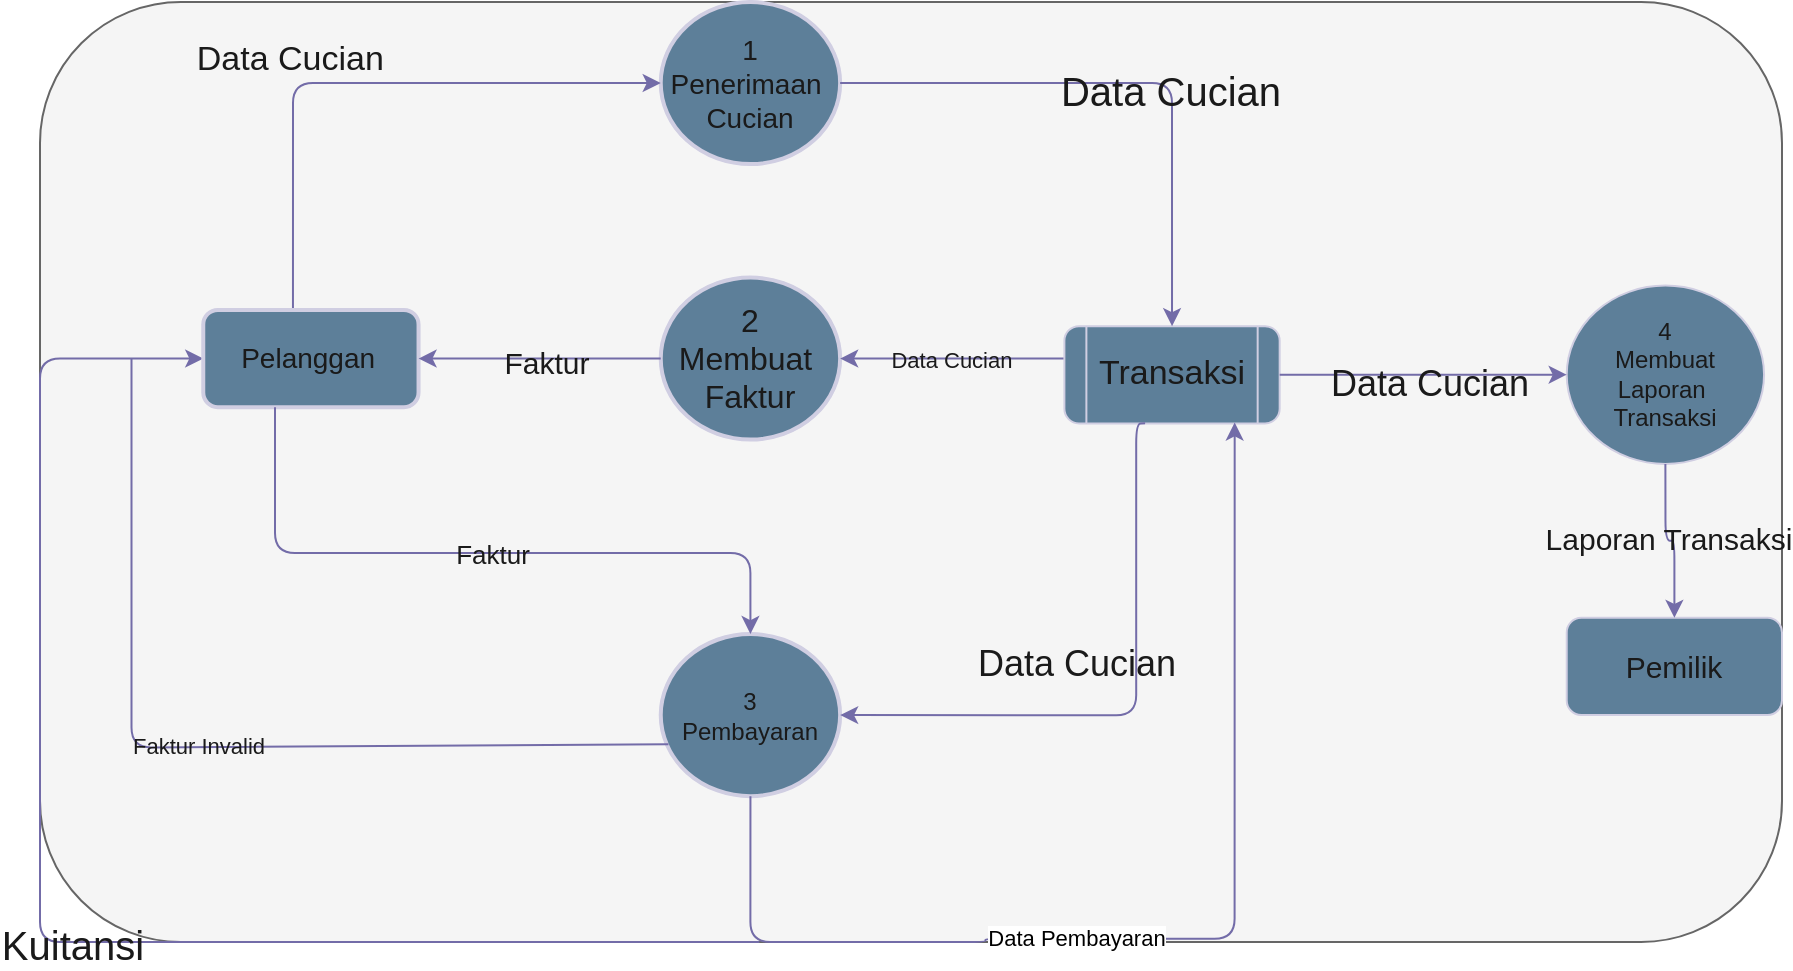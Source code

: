 <mxfile version="22.0.4" type="github" pages="4">
  <diagram name="Halaman-1" id="zievfR8BE4Mrv5VviONW">
    <mxGraphModel dx="1500" dy="796" grid="1" gridSize="10" guides="1" tooltips="1" connect="1" arrows="1" fold="1" page="1" pageScale="1" pageWidth="1169" pageHeight="827" math="0" shadow="0">
      <root>
        <mxCell id="0" />
        <mxCell id="1" parent="0" />
        <mxCell id="Emwu1l9O6YgNDilJzfDa-1" value="" style="group;labelBackgroundColor=none;rounded=1;fillColor=#f5f5f5;strokeColor=#666666;fontColor=#333333;" parent="1" vertex="1" connectable="0">
          <mxGeometry x="149" y="160" width="871" height="470" as="geometry" />
        </mxCell>
        <mxCell id="iRN2T850k9474Tx5F2lM-8" value="&lt;font style=&quot;font-size: 14px;&quot;&gt;1&lt;br&gt;Penerimaan&amp;nbsp;&lt;br&gt;Cucian&lt;/font&gt;" style="strokeWidth=2;html=1;shape=mxgraph.flowchart.start_2;whiteSpace=wrap;labelBackgroundColor=none;rounded=1;fillColor=#5D7F99;strokeColor=#D0CEE2;fontColor=#1A1A1A;" parent="Emwu1l9O6YgNDilJzfDa-1" vertex="1">
          <mxGeometry x="310.367" width="89.701" height="81.034" as="geometry" />
        </mxCell>
        <mxCell id="iRN2T850k9474Tx5F2lM-9" value="&lt;font style=&quot;font-size: 16px;&quot;&gt;2&lt;br&gt;Membuat&amp;nbsp;&lt;br&gt;Faktur&lt;/font&gt;" style="strokeWidth=2;html=1;shape=mxgraph.flowchart.start_2;whiteSpace=wrap;labelBackgroundColor=none;rounded=1;fillColor=#5D7F99;strokeColor=#D0CEE2;fontColor=#1A1A1A;" parent="Emwu1l9O6YgNDilJzfDa-1" vertex="1">
          <mxGeometry x="310.367" y="137.759" width="89.701" height="81.034" as="geometry" />
        </mxCell>
        <mxCell id="iRN2T850k9474Tx5F2lM-42" style="edgeStyle=orthogonalEdgeStyle;rounded=1;orthogonalLoop=1;jettySize=auto;html=1;entryX=0;entryY=0.5;entryDx=0;entryDy=0;labelBackgroundColor=none;fontColor=default;strokeColor=#736CA8;" parent="Emwu1l9O6YgNDilJzfDa-1" target="iRN2T850k9474Tx5F2lM-11" edge="1">
          <mxGeometry relative="1" as="geometry">
            <mxPoint x="54.718" y="178.276" as="targetPoint" />
            <mxPoint x="359.702" y="470" as="sourcePoint" />
            <Array as="points">
              <mxPoint y="470" />
              <mxPoint y="178.276" />
            </Array>
          </mxGeometry>
        </mxCell>
        <mxCell id="iRN2T850k9474Tx5F2lM-43" value="&lt;font style=&quot;font-size: 20px;&quot;&gt;Kuitansi&lt;/font&gt;" style="edgeLabel;html=1;align=center;verticalAlign=middle;resizable=0;points=[];labelBackgroundColor=none;rounded=1;fontColor=#1A1A1A;" parent="iRN2T850k9474Tx5F2lM-42" vertex="1" connectable="0">
          <mxGeometry x="-0.061" relative="1" as="geometry">
            <mxPoint y="1" as="offset" />
          </mxGeometry>
        </mxCell>
        <mxCell id="iRN2T850k9474Tx5F2lM-10" value="3&lt;br&gt;Pembayaran" style="strokeWidth=2;html=1;shape=mxgraph.flowchart.start_2;whiteSpace=wrap;labelBackgroundColor=none;rounded=1;fillColor=#5D7F99;strokeColor=#D0CEE2;fontColor=#1A1A1A;" parent="Emwu1l9O6YgNDilJzfDa-1" vertex="1">
          <mxGeometry x="310.367" y="316.034" width="89.701" height="81.034" as="geometry" />
        </mxCell>
        <mxCell id="iRN2T850k9474Tx5F2lM-13" style="edgeStyle=orthogonalEdgeStyle;rounded=1;orthogonalLoop=1;jettySize=auto;html=1;labelBackgroundColor=none;fontColor=default;strokeColor=#736CA8;" parent="Emwu1l9O6YgNDilJzfDa-1" target="iRN2T850k9474Tx5F2lM-8" edge="1">
          <mxGeometry relative="1" as="geometry">
            <mxPoint x="301.396" y="40.517" as="targetPoint" />
            <mxPoint x="126.479" y="153.966" as="sourcePoint" />
            <Array as="points">
              <mxPoint x="126.479" y="40.517" />
            </Array>
          </mxGeometry>
        </mxCell>
        <mxCell id="iRN2T850k9474Tx5F2lM-15" value="&lt;font style=&quot;font-size: 17px;&quot;&gt;Data Cucian&amp;nbsp;&lt;/font&gt;" style="edgeLabel;html=1;align=center;verticalAlign=middle;resizable=0;points=[];labelBackgroundColor=none;rounded=1;fontColor=#1A1A1A;" parent="iRN2T850k9474Tx5F2lM-13" vertex="1" connectable="0">
          <mxGeometry x="-0.397" relative="1" as="geometry">
            <mxPoint y="-36" as="offset" />
          </mxGeometry>
        </mxCell>
        <mxCell id="iRN2T850k9474Tx5F2lM-11" value="&lt;font style=&quot;font-size: 14px;&quot;&gt;Pelanggan&amp;nbsp;&lt;/font&gt;" style="whiteSpace=wrap;html=1;strokeWidth=2;labelBackgroundColor=none;rounded=1;fillColor=#5D7F99;strokeColor=#D0CEE2;fontColor=#1A1A1A;" parent="Emwu1l9O6YgNDilJzfDa-1" vertex="1">
          <mxGeometry x="81.628" y="153.966" width="107.642" height="48.621" as="geometry" />
        </mxCell>
        <mxCell id="iRN2T850k9474Tx5F2lM-12" value="" style="edgeStyle=orthogonalEdgeStyle;rounded=1;orthogonalLoop=1;jettySize=auto;html=1;labelBackgroundColor=none;fontColor=default;strokeColor=#736CA8;" parent="Emwu1l9O6YgNDilJzfDa-1" source="iRN2T850k9474Tx5F2lM-9" target="iRN2T850k9474Tx5F2lM-11" edge="1">
          <mxGeometry relative="1" as="geometry" />
        </mxCell>
        <mxCell id="iRN2T850k9474Tx5F2lM-18" value="&lt;font style=&quot;font-size: 15px;&quot;&gt;Faktur&lt;/font&gt;" style="edgeLabel;html=1;align=center;verticalAlign=middle;resizable=0;points=[];labelBackgroundColor=none;rounded=1;fontColor=#1A1A1A;" parent="iRN2T850k9474Tx5F2lM-12" vertex="1" connectable="0">
          <mxGeometry x="-0.048" y="1" relative="1" as="geometry">
            <mxPoint as="offset" />
          </mxGeometry>
        </mxCell>
        <mxCell id="iRN2T850k9474Tx5F2lM-14" style="edgeStyle=orthogonalEdgeStyle;rounded=1;orthogonalLoop=1;jettySize=auto;html=1;fontSize=13;labelBackgroundColor=none;fontColor=default;strokeColor=#736CA8;" parent="Emwu1l9O6YgNDilJzfDa-1" source="iRN2T850k9474Tx5F2lM-11" edge="1">
          <mxGeometry relative="1" as="geometry">
            <mxPoint x="117.509" y="210.69" as="sourcePoint" />
            <mxPoint x="355.217" y="316.034" as="targetPoint" />
            <Array as="points">
              <mxPoint x="117.509" y="275.517" />
              <mxPoint x="355.217" y="275.517" />
            </Array>
          </mxGeometry>
        </mxCell>
        <mxCell id="iRN2T850k9474Tx5F2lM-17" value="&lt;font style=&quot;font-size: 13px;&quot;&gt;Faktur&lt;/font&gt;" style="edgeLabel;html=1;align=center;verticalAlign=middle;resizable=0;points=[];labelBackgroundColor=none;rounded=1;fontColor=#1A1A1A;" parent="iRN2T850k9474Tx5F2lM-14" vertex="1" connectable="0">
          <mxGeometry x="0.03" relative="1" as="geometry">
            <mxPoint as="offset" />
          </mxGeometry>
        </mxCell>
        <mxCell id="iRN2T850k9474Tx5F2lM-29" style="edgeStyle=orthogonalEdgeStyle;rounded=1;orthogonalLoop=1;jettySize=auto;html=1;labelBackgroundColor=none;fontColor=default;strokeColor=#736CA8;" parent="Emwu1l9O6YgNDilJzfDa-1" source="iRN2T850k9474Tx5F2lM-28" target="iRN2T850k9474Tx5F2lM-9" edge="1">
          <mxGeometry relative="1" as="geometry">
            <Array as="points">
              <mxPoint x="476.314" y="178.276" />
              <mxPoint x="476.314" y="178.276" />
            </Array>
          </mxGeometry>
        </mxCell>
        <mxCell id="iRN2T850k9474Tx5F2lM-54" value="Data Cucian&amp;nbsp;" style="edgeLabel;html=1;align=center;verticalAlign=middle;resizable=0;points=[];labelBackgroundColor=none;rounded=1;fontColor=#1A1A1A;" parent="iRN2T850k9474Tx5F2lM-29" vertex="1" connectable="0">
          <mxGeometry x="-0.33" y="-1" relative="1" as="geometry">
            <mxPoint x="-18" y="1" as="offset" />
          </mxGeometry>
        </mxCell>
        <mxCell id="iRN2T850k9474Tx5F2lM-28" value="&lt;font style=&quot;font-size: 17px;&quot;&gt;Transaksi&lt;/font&gt;" style="shape=process;whiteSpace=wrap;html=1;backgroundOutline=1;labelBackgroundColor=none;rounded=1;fillColor=#5D7F99;strokeColor=#D0CEE2;fontColor=#1A1A1A;" parent="Emwu1l9O6YgNDilJzfDa-1" vertex="1">
          <mxGeometry x="512.195" y="162.069" width="107.642" height="48.621" as="geometry" />
        </mxCell>
        <mxCell id="iRN2T850k9474Tx5F2lM-20" value="" style="edgeStyle=orthogonalEdgeStyle;rounded=1;orthogonalLoop=1;jettySize=auto;html=1;entryX=0.5;entryY=0;entryDx=0;entryDy=0;labelBackgroundColor=none;fontColor=default;strokeColor=#736CA8;" parent="Emwu1l9O6YgNDilJzfDa-1" source="iRN2T850k9474Tx5F2lM-8" target="iRN2T850k9474Tx5F2lM-28" edge="1">
          <mxGeometry relative="1" as="geometry">
            <mxPoint x="592.926" y="170.172" as="targetPoint" />
          </mxGeometry>
        </mxCell>
        <mxCell id="iRN2T850k9474Tx5F2lM-31" value="&lt;font style=&quot;font-size: 20px;&quot;&gt;Data Cucian&lt;/font&gt;" style="edgeLabel;html=1;align=center;verticalAlign=middle;resizable=0;points=[];labelBackgroundColor=none;rounded=1;fontColor=#1A1A1A;" parent="iRN2T850k9474Tx5F2lM-20" vertex="1" connectable="0">
          <mxGeometry x="0.175" y="-1" relative="1" as="geometry">
            <mxPoint as="offset" />
          </mxGeometry>
        </mxCell>
        <mxCell id="iRN2T850k9474Tx5F2lM-41" style="edgeStyle=orthogonalEdgeStyle;rounded=1;orthogonalLoop=1;jettySize=auto;html=1;exitX=0.5;exitY=1;exitDx=0;exitDy=0;exitPerimeter=0;entryX=0.791;entryY=0.99;entryDx=0;entryDy=0;entryPerimeter=0;labelBackgroundColor=none;fontColor=default;strokeColor=#736CA8;" parent="Emwu1l9O6YgNDilJzfDa-1" source="iRN2T850k9474Tx5F2lM-10" target="iRN2T850k9474Tx5F2lM-28" edge="1">
          <mxGeometry relative="1" as="geometry">
            <mxPoint x="597.411" y="226.897" as="targetPoint" />
            <mxPoint x="355.217" y="467.569" as="sourcePoint" />
            <Array as="points">
              <mxPoint x="355.217" y="470" />
              <mxPoint x="472.726" y="470" />
              <mxPoint x="472.726" y="468.379" />
              <mxPoint x="597.411" y="468.379" />
            </Array>
          </mxGeometry>
        </mxCell>
        <mxCell id="zTFDfOnopoVMLyUfLYdB-1" value="Data Pembayaran" style="edgeLabel;html=1;align=center;verticalAlign=middle;resizable=0;points=[];" vertex="1" connectable="0" parent="iRN2T850k9474Tx5F2lM-41">
          <mxGeometry x="-0.176" y="1" relative="1" as="geometry">
            <mxPoint as="offset" />
          </mxGeometry>
        </mxCell>
        <mxCell id="iRN2T850k9474Tx5F2lM-32" value="4&lt;br&gt;Membuat Laporan&amp;nbsp;&lt;br&gt;Transaksi" style="ellipse;whiteSpace=wrap;html=1;labelBackgroundColor=none;rounded=1;fillColor=#5D7F99;strokeColor=#D0CEE2;fontColor=#1A1A1A;" parent="Emwu1l9O6YgNDilJzfDa-1" vertex="1">
          <mxGeometry x="763.358" y="141.81" width="98.671" height="89.138" as="geometry" />
        </mxCell>
        <mxCell id="iRN2T850k9474Tx5F2lM-33" value="" style="edgeStyle=orthogonalEdgeStyle;rounded=1;orthogonalLoop=1;jettySize=auto;html=1;labelBackgroundColor=none;fontColor=default;strokeColor=#736CA8;" parent="Emwu1l9O6YgNDilJzfDa-1" source="iRN2T850k9474Tx5F2lM-28" target="iRN2T850k9474Tx5F2lM-32" edge="1">
          <mxGeometry relative="1" as="geometry" />
        </mxCell>
        <mxCell id="iRN2T850k9474Tx5F2lM-51" value="&lt;font style=&quot;font-size: 18px;&quot;&gt;Data Cucian&amp;nbsp;&lt;/font&gt;" style="edgeLabel;html=1;align=center;verticalAlign=middle;resizable=0;points=[];labelBackgroundColor=none;rounded=1;fontColor=#1A1A1A;" parent="iRN2T850k9474Tx5F2lM-33" vertex="1" connectable="0">
          <mxGeometry x="0.064" y="-4" relative="1" as="geometry">
            <mxPoint as="offset" />
          </mxGeometry>
        </mxCell>
        <mxCell id="iRN2T850k9474Tx5F2lM-34" value="&lt;font style=&quot;font-size: 15px;&quot;&gt;Pemilik&lt;/font&gt;" style="whiteSpace=wrap;html=1;labelBackgroundColor=none;rounded=1;fillColor=#5D7F99;strokeColor=#D0CEE2;fontColor=#1A1A1A;" parent="Emwu1l9O6YgNDilJzfDa-1" vertex="1">
          <mxGeometry x="763.358" y="307.931" width="107.642" height="48.621" as="geometry" />
        </mxCell>
        <mxCell id="iRN2T850k9474Tx5F2lM-35" value="" style="edgeStyle=orthogonalEdgeStyle;rounded=1;orthogonalLoop=1;jettySize=auto;html=1;labelBackgroundColor=none;fontColor=default;strokeColor=#736CA8;" parent="Emwu1l9O6YgNDilJzfDa-1" source="iRN2T850k9474Tx5F2lM-32" target="iRN2T850k9474Tx5F2lM-34" edge="1">
          <mxGeometry relative="1" as="geometry" />
        </mxCell>
        <mxCell id="iRN2T850k9474Tx5F2lM-36" value="&lt;font style=&quot;font-size: 15px;&quot;&gt;Laporan Transaksi&lt;/font&gt;" style="edgeLabel;html=1;align=center;verticalAlign=middle;resizable=0;points=[];labelBackgroundColor=none;rounded=1;fontColor=#1A1A1A;" parent="iRN2T850k9474Tx5F2lM-35" vertex="1" connectable="0">
          <mxGeometry x="-0.041" y="2" relative="1" as="geometry">
            <mxPoint as="offset" />
          </mxGeometry>
        </mxCell>
        <mxCell id="iRN2T850k9474Tx5F2lM-37" style="edgeStyle=orthogonalEdgeStyle;rounded=1;orthogonalLoop=1;jettySize=auto;html=1;entryX=1;entryY=0.5;entryDx=0;entryDy=0;entryPerimeter=0;labelBackgroundColor=none;fontColor=default;strokeColor=#736CA8;" parent="Emwu1l9O6YgNDilJzfDa-1" target="iRN2T850k9474Tx5F2lM-10" edge="1">
          <mxGeometry relative="1" as="geometry">
            <mxPoint x="552.56" y="210.687" as="sourcePoint" />
            <mxPoint x="440.434" y="380.797" as="targetPoint" />
            <Array as="points">
              <mxPoint x="548.075" y="211.5" />
              <mxPoint x="548.075" y="356.552" />
            </Array>
          </mxGeometry>
        </mxCell>
        <mxCell id="iRN2T850k9474Tx5F2lM-38" value="&lt;font style=&quot;font-size: 18px;&quot;&gt;Data Cucian&lt;/font&gt;" style="edgeLabel;html=1;align=center;verticalAlign=middle;resizable=0;points=[];labelBackgroundColor=none;rounded=1;fontColor=#1A1A1A;" parent="iRN2T850k9474Tx5F2lM-37" vertex="1" connectable="0">
          <mxGeometry x="-0.162" y="4" relative="1" as="geometry">
            <mxPoint x="-34" as="offset" />
          </mxGeometry>
        </mxCell>
        <mxCell id="iRN2T850k9474Tx5F2lM-47" value="" style="endArrow=none;html=1;rounded=1;entryX=0.043;entryY=0.68;entryDx=0;entryDy=0;entryPerimeter=0;labelBackgroundColor=none;fontColor=default;strokeColor=#736CA8;" parent="Emwu1l9O6YgNDilJzfDa-1" target="iRN2T850k9474Tx5F2lM-10" edge="1">
          <mxGeometry width="50" height="50" relative="1" as="geometry">
            <mxPoint x="45.748" y="178.276" as="sourcePoint" />
            <mxPoint x="162.359" y="364.655" as="targetPoint" />
            <Array as="points">
              <mxPoint x="45.748" y="372.759" />
            </Array>
          </mxGeometry>
        </mxCell>
        <mxCell id="iRN2T850k9474Tx5F2lM-49" value="Faktur Invalid" style="edgeLabel;html=1;align=center;verticalAlign=middle;resizable=0;points=[];labelBackgroundColor=none;rounded=1;fontColor=#1A1A1A;" parent="iRN2T850k9474Tx5F2lM-47" vertex="1" connectable="0">
          <mxGeometry x="-0.02" y="1" relative="1" as="geometry">
            <mxPoint as="offset" />
          </mxGeometry>
        </mxCell>
      </root>
    </mxGraphModel>
  </diagram>
  <diagram id="p6ZGhaoFS9OTpx_zbjbu" name="Halaman-2">
    <mxGraphModel dx="1050" dy="557" grid="1" gridSize="10" guides="1" tooltips="1" connect="1" arrows="1" fold="1" page="1" pageScale="1" pageWidth="1169" pageHeight="827" math="0" shadow="0">
      <root>
        <mxCell id="0" />
        <mxCell id="1" parent="0" />
        <mxCell id="ITg-j0ly1bmxTYYZntgk-1" value="" style="group;fillColor=#cce5ff;strokeColor=#36393d;" parent="1" vertex="1" connectable="0">
          <mxGeometry x="120" y="120" width="920" height="510" as="geometry" />
        </mxCell>
        <mxCell id="G_HowqqBa3UaNG1oS3yh-1" value="&lt;font style=&quot;font-size: 25px;&quot;&gt;Sistem informasi&amp;nbsp;&lt;br&gt;Pemesana&amp;nbsp;&lt;/font&gt;" style="ellipse;whiteSpace=wrap;html=1;aspect=fixed;" parent="ITg-j0ly1bmxTYYZntgk-1" vertex="1">
          <mxGeometry x="371.717" y="145.714" width="236.786" height="236.786" as="geometry" />
        </mxCell>
        <mxCell id="G_HowqqBa3UaNG1oS3yh-7" style="edgeStyle=orthogonalEdgeStyle;rounded=0;orthogonalLoop=1;jettySize=auto;html=1;exitX=0.5;exitY=0;exitDx=0;exitDy=0;entryX=0.388;entryY=0.01;entryDx=0;entryDy=0;entryPerimeter=0;" parent="ITg-j0ly1bmxTYYZntgk-1" source="G_HowqqBa3UaNG1oS3yh-2" target="G_HowqqBa3UaNG1oS3yh-1" edge="1">
          <mxGeometry relative="1" as="geometry">
            <mxPoint x="418.182" y="45.536" as="targetPoint" />
            <mxPoint x="92.929" y="145.714" as="sourcePoint" />
            <Array as="points">
              <mxPoint x="88.283" y="36.429" />
              <mxPoint x="464.646" y="36.429" />
              <mxPoint x="464.646" y="45.536" />
            </Array>
          </mxGeometry>
        </mxCell>
        <mxCell id="G_HowqqBa3UaNG1oS3yh-28" value="&lt;font style=&quot;font-size: 20px;&quot;&gt;Kelola Transaksi&amp;nbsp;&lt;/font&gt;" style="edgeLabel;html=1;align=center;verticalAlign=middle;resizable=0;points=[];rotation=1;fontSize=20;" parent="G_HowqqBa3UaNG1oS3yh-7" vertex="1" connectable="0">
          <mxGeometry x="0.052" relative="1" as="geometry">
            <mxPoint as="offset" />
          </mxGeometry>
        </mxCell>
        <mxCell id="G_HowqqBa3UaNG1oS3yh-18" style="edgeStyle=orthogonalEdgeStyle;rounded=0;orthogonalLoop=1;jettySize=auto;html=1;entryX=0.568;entryY=0.015;entryDx=0;entryDy=0;entryPerimeter=0;exitX=0.25;exitY=0;exitDx=0;exitDy=0;" parent="ITg-j0ly1bmxTYYZntgk-1" source="G_HowqqBa3UaNG1oS3yh-2" target="G_HowqqBa3UaNG1oS3yh-1" edge="1">
          <mxGeometry relative="1" as="geometry">
            <mxPoint x="520.423" as="targetPoint" />
            <mxPoint x="65.051" y="59.196" as="sourcePoint" />
            <Array as="points">
              <mxPoint x="65.051" y="204.911" />
              <mxPoint x="65.051" />
              <mxPoint x="509.253" />
            </Array>
          </mxGeometry>
        </mxCell>
        <mxCell id="G_HowqqBa3UaNG1oS3yh-27" value="&lt;font style=&quot;font-size: 20px;&quot;&gt;Login&lt;/font&gt;" style="edgeLabel;html=1;align=center;verticalAlign=middle;resizable=0;points=[];rotation=1;fontSize=20;" parent="G_HowqqBa3UaNG1oS3yh-18" vertex="1" connectable="0">
          <mxGeometry x="0.108" y="2" relative="1" as="geometry">
            <mxPoint x="1" as="offset" />
          </mxGeometry>
        </mxCell>
        <mxCell id="G_HowqqBa3UaNG1oS3yh-2" value="&lt;font style=&quot;font-size: 36px;&quot;&gt;Admin&lt;/font&gt;" style="rounded=0;whiteSpace=wrap;html=1;" parent="ITg-j0ly1bmxTYYZntgk-1" vertex="1">
          <mxGeometry y="204.911" width="176.566" height="100.179" as="geometry" />
        </mxCell>
        <mxCell id="G_HowqqBa3UaNG1oS3yh-13" style="edgeStyle=orthogonalEdgeStyle;rounded=0;orthogonalLoop=1;jettySize=auto;html=1;" parent="ITg-j0ly1bmxTYYZntgk-1" source="G_HowqqBa3UaNG1oS3yh-1" target="G_HowqqBa3UaNG1oS3yh-2" edge="1">
          <mxGeometry relative="1" as="geometry">
            <mxPoint x="148.687" y="364.286" as="targetPoint" />
            <Array as="points">
              <mxPoint x="148.687" y="365.196" />
            </Array>
          </mxGeometry>
        </mxCell>
        <mxCell id="G_HowqqBa3UaNG1oS3yh-32" value="Login" style="edgeLabel;html=1;align=center;verticalAlign=middle;resizable=0;points=[];rotation=1;fontSize=20;" parent="G_HowqqBa3UaNG1oS3yh-13" vertex="1" connectable="0">
          <mxGeometry x="-0.164" y="-3" relative="1" as="geometry">
            <mxPoint as="offset" />
          </mxGeometry>
        </mxCell>
        <mxCell id="G_HowqqBa3UaNG1oS3yh-14" style="edgeStyle=orthogonalEdgeStyle;rounded=0;orthogonalLoop=1;jettySize=auto;html=1;entryX=0.5;entryY=1;entryDx=0;entryDy=0;" parent="ITg-j0ly1bmxTYYZntgk-1" source="G_HowqqBa3UaNG1oS3yh-1" target="G_HowqqBa3UaNG1oS3yh-2" edge="1">
          <mxGeometry relative="1" as="geometry">
            <mxPoint x="120.808" y="446.25" as="targetPoint" />
            <Array as="points">
              <mxPoint x="473.939" y="473.571" />
              <mxPoint x="88.283" y="473.571" />
            </Array>
          </mxGeometry>
        </mxCell>
        <mxCell id="G_HowqqBa3UaNG1oS3yh-34" value="Data Pemesanan" style="edgeLabel;html=1;align=center;verticalAlign=middle;resizable=0;points=[];rotation=1;fontSize=20;" parent="G_HowqqBa3UaNG1oS3yh-14" vertex="1" connectable="0">
          <mxGeometry x="-0.082" relative="1" as="geometry">
            <mxPoint as="offset" />
          </mxGeometry>
        </mxCell>
        <mxCell id="G_HowqqBa3UaNG1oS3yh-15" style="edgeStyle=orthogonalEdgeStyle;rounded=0;orthogonalLoop=1;jettySize=auto;html=1;entryX=0.25;entryY=1;entryDx=0;entryDy=0;" parent="ITg-j0ly1bmxTYYZntgk-1" source="G_HowqqBa3UaNG1oS3yh-1" target="G_HowqqBa3UaNG1oS3yh-2" edge="1">
          <mxGeometry relative="1" as="geometry">
            <mxPoint x="46.465" y="546.429" as="targetPoint" />
            <Array as="points">
              <mxPoint x="492.525" y="510" />
              <mxPoint x="44.606" y="510" />
            </Array>
          </mxGeometry>
        </mxCell>
        <mxCell id="G_HowqqBa3UaNG1oS3yh-35" value="Data Transaksi" style="edgeLabel;html=1;align=center;verticalAlign=middle;resizable=0;points=[];rotation=1;fontSize=20;" parent="G_HowqqBa3UaNG1oS3yh-15" vertex="1" connectable="0">
          <mxGeometry x="-0.107" y="1" relative="1" as="geometry">
            <mxPoint x="1" as="offset" />
          </mxGeometry>
        </mxCell>
        <mxCell id="G_HowqqBa3UaNG1oS3yh-16" style="edgeStyle=orthogonalEdgeStyle;rounded=0;orthogonalLoop=1;jettySize=auto;html=1;" parent="ITg-j0ly1bmxTYYZntgk-1" source="G_HowqqBa3UaNG1oS3yh-1" target="G_HowqqBa3UaNG1oS3yh-2" edge="1">
          <mxGeometry relative="1" as="geometry">
            <mxPoint x="167.273" y="446.25" as="targetPoint" />
            <Array as="points">
              <mxPoint x="446.061" y="437.143" />
              <mxPoint x="111.515" y="437.143" />
            </Array>
          </mxGeometry>
        </mxCell>
        <mxCell id="G_HowqqBa3UaNG1oS3yh-33" value="Data Costumner" style="edgeLabel;html=1;align=center;verticalAlign=middle;resizable=0;points=[];rotation=1;fontSize=20;" parent="G_HowqqBa3UaNG1oS3yh-16" vertex="1" connectable="0">
          <mxGeometry x="-0.105" y="3" relative="1" as="geometry">
            <mxPoint x="1" as="offset" />
          </mxGeometry>
        </mxCell>
        <mxCell id="G_HowqqBa3UaNG1oS3yh-25" style="edgeStyle=orthogonalEdgeStyle;rounded=0;orthogonalLoop=1;jettySize=auto;html=1;entryX=0.65;entryY=0.982;entryDx=0;entryDy=0;entryPerimeter=0;" parent="ITg-j0ly1bmxTYYZntgk-1" source="G_HowqqBa3UaNG1oS3yh-3" target="G_HowqqBa3UaNG1oS3yh-1" edge="1">
          <mxGeometry relative="1" as="geometry">
            <mxPoint x="576.162" y="500.893" as="targetPoint" />
            <Array as="points">
              <mxPoint x="836.364" y="500.893" />
              <mxPoint x="528.768" y="500.893" />
            </Array>
          </mxGeometry>
        </mxCell>
        <mxCell id="G_HowqqBa3UaNG1oS3yh-42" value="Registrasi" style="edgeLabel;html=1;align=center;verticalAlign=middle;resizable=0;points=[];rotation=0;fontSize=17;" parent="G_HowqqBa3UaNG1oS3yh-25" vertex="1" connectable="0">
          <mxGeometry x="0.097" y="3" relative="1" as="geometry">
            <mxPoint y="2" as="offset" />
          </mxGeometry>
        </mxCell>
        <mxCell id="G_HowqqBa3UaNG1oS3yh-26" style="edgeStyle=orthogonalEdgeStyle;rounded=0;orthogonalLoop=1;jettySize=auto;html=1;" parent="ITg-j0ly1bmxTYYZntgk-1" source="G_HowqqBa3UaNG1oS3yh-3" target="G_HowqqBa3UaNG1oS3yh-1" edge="1">
          <mxGeometry relative="1" as="geometry">
            <mxPoint x="566.869" y="473.571" as="targetPoint" />
            <Array as="points">
              <mxPoint x="799.192" y="473.571" />
              <mxPoint x="565.01" y="473.571" />
            </Array>
          </mxGeometry>
        </mxCell>
        <mxCell id="G_HowqqBa3UaNG1oS3yh-41" value="Login" style="edgeLabel;html=1;align=center;verticalAlign=middle;resizable=0;points=[];rotation=0;fontSize=17;" parent="G_HowqqBa3UaNG1oS3yh-26" vertex="1" connectable="0">
          <mxGeometry x="0.051" y="-5" relative="1" as="geometry">
            <mxPoint y="2" as="offset" />
          </mxGeometry>
        </mxCell>
        <mxCell id="G_HowqqBa3UaNG1oS3yh-3" value="&lt;font style=&quot;font-size: 26px;&quot;&gt;Costumer&lt;/font&gt;" style="rounded=0;whiteSpace=wrap;html=1;" parent="ITg-j0ly1bmxTYYZntgk-1" vertex="1">
          <mxGeometry x="752.727" y="173.036" width="167.273" height="91.071" as="geometry" />
        </mxCell>
        <mxCell id="G_HowqqBa3UaNG1oS3yh-19" style="edgeStyle=orthogonalEdgeStyle;rounded=0;orthogonalLoop=1;jettySize=auto;html=1;entryX=0.574;entryY=0.002;entryDx=0;entryDy=0;entryPerimeter=0;" parent="ITg-j0ly1bmxTYYZntgk-1" source="G_HowqqBa3UaNG1oS3yh-1" target="G_HowqqBa3UaNG1oS3yh-3" edge="1">
          <mxGeometry relative="1" as="geometry">
            <mxPoint x="529.697" y="142.351" as="sourcePoint" />
            <mxPoint x="836.364" y="163.929" as="targetPoint" />
            <Array as="points">
              <mxPoint x="529.697" y="9.107" />
              <mxPoint x="845.657" y="9.107" />
              <mxPoint x="845.657" y="163.929" />
              <mxPoint x="848.444" y="163.929" />
            </Array>
          </mxGeometry>
        </mxCell>
        <mxCell id="G_HowqqBa3UaNG1oS3yh-36" value="Data Transaksi" style="edgeLabel;html=1;align=center;verticalAlign=middle;resizable=0;points=[];rotation=0;fontSize=17;" parent="G_HowqqBa3UaNG1oS3yh-19" vertex="1" connectable="0">
          <mxGeometry x="0.01" y="-2" relative="1" as="geometry">
            <mxPoint y="2" as="offset" />
          </mxGeometry>
        </mxCell>
        <mxCell id="G_HowqqBa3UaNG1oS3yh-8" value="" style="endArrow=classic;html=1;rounded=0;entryX=0.223;entryY=0.087;entryDx=0;entryDy=0;entryPerimeter=0;" parent="ITg-j0ly1bmxTYYZntgk-1" target="G_HowqqBa3UaNG1oS3yh-1" edge="1">
          <mxGeometry width="50" height="50" relative="1" as="geometry">
            <mxPoint x="92.929" y="100.179" as="sourcePoint" />
            <mxPoint x="427.475" y="91.071" as="targetPoint" />
            <Array as="points">
              <mxPoint x="427.475" y="100.179" />
            </Array>
          </mxGeometry>
        </mxCell>
        <mxCell id="G_HowqqBa3UaNG1oS3yh-29" value="Data Testimoni" style="edgeLabel;html=1;align=center;verticalAlign=middle;resizable=0;points=[];rotation=1;fontSize=20;" parent="G_HowqqBa3UaNG1oS3yh-8" vertex="1" connectable="0">
          <mxGeometry x="-0.104" relative="1" as="geometry">
            <mxPoint x="-1" as="offset" />
          </mxGeometry>
        </mxCell>
        <mxCell id="G_HowqqBa3UaNG1oS3yh-20" style="edgeStyle=orthogonalEdgeStyle;rounded=0;orthogonalLoop=1;jettySize=auto;html=1;" parent="ITg-j0ly1bmxTYYZntgk-1" source="G_HowqqBa3UaNG1oS3yh-1" target="G_HowqqBa3UaNG1oS3yh-3" edge="1">
          <mxGeometry relative="1" as="geometry">
            <Array as="points">
              <mxPoint x="548.283" y="54.643" />
              <mxPoint x="799.192" y="54.643" />
            </Array>
          </mxGeometry>
        </mxCell>
        <mxCell id="G_HowqqBa3UaNG1oS3yh-37" value="Laporan Pemesanan" style="edgeLabel;html=1;align=center;verticalAlign=middle;resizable=0;points=[];rotation=0;fontSize=17;" parent="G_HowqqBa3UaNG1oS3yh-20" vertex="1" connectable="0">
          <mxGeometry x="-0.113" y="-2" relative="1" as="geometry">
            <mxPoint y="2" as="offset" />
          </mxGeometry>
        </mxCell>
        <mxCell id="G_HowqqBa3UaNG1oS3yh-9" style="edgeStyle=orthogonalEdgeStyle;rounded=0;orthogonalLoop=1;jettySize=auto;html=1;entryX=-0.015;entryY=0.463;entryDx=0;entryDy=0;entryPerimeter=0;" parent="ITg-j0ly1bmxTYYZntgk-1" source="G_HowqqBa3UaNG1oS3yh-2" target="G_HowqqBa3UaNG1oS3yh-1" edge="1">
          <mxGeometry relative="1" as="geometry">
            <Array as="points">
              <mxPoint x="223.03" y="255" />
              <mxPoint x="223.03" y="255" />
            </Array>
          </mxGeometry>
        </mxCell>
        <mxCell id="G_HowqqBa3UaNG1oS3yh-31" value="Data Jasa Paket" style="edgeLabel;html=1;align=center;verticalAlign=middle;resizable=0;points=[];rotation=1;fontSize=20;" parent="G_HowqqBa3UaNG1oS3yh-9" vertex="1" connectable="0">
          <mxGeometry x="-0.057" y="2" relative="1" as="geometry">
            <mxPoint x="1" as="offset" />
          </mxGeometry>
        </mxCell>
        <mxCell id="G_HowqqBa3UaNG1oS3yh-21" style="edgeStyle=orthogonalEdgeStyle;rounded=0;orthogonalLoop=1;jettySize=auto;html=1;entryX=0.093;entryY=-0.004;entryDx=0;entryDy=0;entryPerimeter=0;" parent="ITg-j0ly1bmxTYYZntgk-1" source="G_HowqqBa3UaNG1oS3yh-1" target="G_HowqqBa3UaNG1oS3yh-3" edge="1">
          <mxGeometry relative="1" as="geometry">
            <mxPoint x="780.606" y="154.821" as="targetPoint" />
            <Array as="points">
              <mxPoint x="576.162" y="81.964" />
              <mxPoint x="762.02" y="81.964" />
              <mxPoint x="762.02" y="154.821" />
              <mxPoint x="768.525" y="154.821" />
            </Array>
          </mxGeometry>
        </mxCell>
        <mxCell id="G_HowqqBa3UaNG1oS3yh-38" value="Data Tetimoni" style="edgeLabel;html=1;align=center;verticalAlign=middle;resizable=0;points=[];rotation=0;fontSize=17;" parent="G_HowqqBa3UaNG1oS3yh-21" vertex="1" connectable="0">
          <mxGeometry x="-0.055" y="3" relative="1" as="geometry">
            <mxPoint y="2" as="offset" />
          </mxGeometry>
        </mxCell>
        <mxCell id="G_HowqqBa3UaNG1oS3yh-12" style="edgeStyle=orthogonalEdgeStyle;rounded=0;orthogonalLoop=1;jettySize=auto;html=1;entryX=0;entryY=0.346;entryDx=0;entryDy=0;entryPerimeter=0;" parent="ITg-j0ly1bmxTYYZntgk-1" source="G_HowqqBa3UaNG1oS3yh-2" target="G_HowqqBa3UaNG1oS3yh-1" edge="1">
          <mxGeometry relative="1" as="geometry">
            <Array as="points">
              <mxPoint x="223.03" y="227.679" />
              <mxPoint x="223.03" y="227.679" />
            </Array>
          </mxGeometry>
        </mxCell>
        <mxCell id="G_HowqqBa3UaNG1oS3yh-30" value="&lt;font style=&quot;font-size: 20px;&quot;&gt;Kelola Portofolio&lt;/font&gt;" style="edgeLabel;html=1;align=center;verticalAlign=middle;resizable=0;points=[];rotation=1;fontSize=20;" parent="G_HowqqBa3UaNG1oS3yh-12" vertex="1" connectable="0">
          <mxGeometry x="-0.085" relative="1" as="geometry">
            <mxPoint x="1" as="offset" />
          </mxGeometry>
        </mxCell>
        <mxCell id="G_HowqqBa3UaNG1oS3yh-22" style="edgeStyle=orthogonalEdgeStyle;rounded=0;orthogonalLoop=1;jettySize=auto;html=1;" parent="ITg-j0ly1bmxTYYZntgk-1" source="G_HowqqBa3UaNG1oS3yh-1" target="G_HowqqBa3UaNG1oS3yh-3" edge="1">
          <mxGeometry relative="1" as="geometry">
            <Array as="points">
              <mxPoint x="641.212" y="218.571" />
              <mxPoint x="641.212" y="218.571" />
            </Array>
          </mxGeometry>
        </mxCell>
        <mxCell id="G_HowqqBa3UaNG1oS3yh-39" value="Login" style="edgeLabel;html=1;align=center;verticalAlign=middle;resizable=0;points=[];rotation=0;fontSize=17;" parent="G_HowqqBa3UaNG1oS3yh-22" vertex="1" connectable="0">
          <mxGeometry x="-0.017" y="-3" relative="1" as="geometry">
            <mxPoint y="2" as="offset" />
          </mxGeometry>
        </mxCell>
        <mxCell id="G_HowqqBa3UaNG1oS3yh-24" style="edgeStyle=orthogonalEdgeStyle;rounded=0;orthogonalLoop=1;jettySize=auto;html=1;entryX=0.994;entryY=0.459;entryDx=0;entryDy=0;entryPerimeter=0;" parent="ITg-j0ly1bmxTYYZntgk-1" source="G_HowqqBa3UaNG1oS3yh-3" target="G_HowqqBa3UaNG1oS3yh-1" edge="1">
          <mxGeometry relative="1" as="geometry">
            <Array as="points">
              <mxPoint x="715.556" y="254.089" />
              <mxPoint x="715.556" y="254.089" />
            </Array>
          </mxGeometry>
        </mxCell>
        <mxCell id="G_HowqqBa3UaNG1oS3yh-40" value="Data Pemesanan" style="edgeLabel;html=1;align=center;verticalAlign=middle;resizable=0;points=[];rotation=0;fontSize=17;" parent="G_HowqqBa3UaNG1oS3yh-24" vertex="1" connectable="0">
          <mxGeometry x="-0.191" y="4" relative="1" as="geometry">
            <mxPoint y="2" as="offset" />
          </mxGeometry>
        </mxCell>
      </root>
    </mxGraphModel>
  </diagram>
  <diagram id="7fXpKsFOSEUkc3rEzZ2G" name="Halaman-3">
    <mxGraphModel dx="1400" dy="788" grid="1" gridSize="10" guides="1" tooltips="1" connect="1" arrows="1" fold="1" page="1" pageScale="1" pageWidth="1169" pageHeight="827" math="0" shadow="0">
      <root>
        <mxCell id="0" />
        <mxCell id="1" parent="0" />
        <mxCell id="zRbCJ5zReiYOXl2uvd_V-57" value="" style="group" vertex="1" connectable="0" parent="1">
          <mxGeometry x="210" y="250" width="780" height="310" as="geometry" />
        </mxCell>
        <mxCell id="zRbCJ5zReiYOXl2uvd_V-1" value="Pelanggan&amp;nbsp;" style="shape=table;startSize=30;container=1;collapsible=1;childLayout=tableLayout;fixedRows=1;rowLines=0;fontStyle=1;align=center;resizeLast=1;html=1;fillColor=#dae8fc;strokeColor=#6c8ebf;" vertex="1" parent="zRbCJ5zReiYOXl2uvd_V-57">
          <mxGeometry y="40" width="180" height="150" as="geometry" />
        </mxCell>
        <mxCell id="zRbCJ5zReiYOXl2uvd_V-2" value="" style="shape=tableRow;horizontal=0;startSize=0;swimlaneHead=0;swimlaneBody=0;fillColor=#dae8fc;collapsible=0;dropTarget=0;points=[[0,0.5],[1,0.5]];portConstraint=eastwest;top=0;left=0;right=0;bottom=1;strokeColor=#6c8ebf;" vertex="1" parent="zRbCJ5zReiYOXl2uvd_V-1">
          <mxGeometry y="30" width="180" height="30" as="geometry" />
        </mxCell>
        <mxCell id="zRbCJ5zReiYOXl2uvd_V-3" value="PK" style="shape=partialRectangle;connectable=0;fillColor=#dae8fc;top=0;left=0;bottom=0;right=0;fontStyle=1;overflow=hidden;whiteSpace=wrap;html=1;strokeColor=#6c8ebf;" vertex="1" parent="zRbCJ5zReiYOXl2uvd_V-2">
          <mxGeometry width="30" height="30" as="geometry">
            <mxRectangle width="30" height="30" as="alternateBounds" />
          </mxGeometry>
        </mxCell>
        <mxCell id="zRbCJ5zReiYOXl2uvd_V-4" value="KodePlg" style="shape=partialRectangle;connectable=0;fillColor=#dae8fc;top=0;left=0;bottom=0;right=0;align=left;spacingLeft=6;fontStyle=5;overflow=hidden;whiteSpace=wrap;html=1;strokeColor=#6c8ebf;" vertex="1" parent="zRbCJ5zReiYOXl2uvd_V-2">
          <mxGeometry x="30" width="150" height="30" as="geometry">
            <mxRectangle width="150" height="30" as="alternateBounds" />
          </mxGeometry>
        </mxCell>
        <mxCell id="zRbCJ5zReiYOXl2uvd_V-5" value="" style="shape=tableRow;horizontal=0;startSize=0;swimlaneHead=0;swimlaneBody=0;fillColor=#dae8fc;collapsible=0;dropTarget=0;points=[[0,0.5],[1,0.5]];portConstraint=eastwest;top=0;left=0;right=0;bottom=0;strokeColor=#6c8ebf;" vertex="1" parent="zRbCJ5zReiYOXl2uvd_V-1">
          <mxGeometry y="60" width="180" height="30" as="geometry" />
        </mxCell>
        <mxCell id="zRbCJ5zReiYOXl2uvd_V-6" value="" style="shape=partialRectangle;connectable=0;fillColor=#dae8fc;top=0;left=0;bottom=0;right=0;editable=1;overflow=hidden;whiteSpace=wrap;html=1;strokeColor=#6c8ebf;" vertex="1" parent="zRbCJ5zReiYOXl2uvd_V-5">
          <mxGeometry width="30" height="30" as="geometry">
            <mxRectangle width="30" height="30" as="alternateBounds" />
          </mxGeometry>
        </mxCell>
        <mxCell id="zRbCJ5zReiYOXl2uvd_V-7" value="NmPelanggan&amp;nbsp;" style="shape=partialRectangle;connectable=0;fillColor=#dae8fc;top=0;left=0;bottom=0;right=0;align=left;spacingLeft=6;overflow=hidden;whiteSpace=wrap;html=1;strokeColor=#6c8ebf;" vertex="1" parent="zRbCJ5zReiYOXl2uvd_V-5">
          <mxGeometry x="30" width="150" height="30" as="geometry">
            <mxRectangle width="150" height="30" as="alternateBounds" />
          </mxGeometry>
        </mxCell>
        <mxCell id="zRbCJ5zReiYOXl2uvd_V-8" value="" style="shape=tableRow;horizontal=0;startSize=0;swimlaneHead=0;swimlaneBody=0;fillColor=#dae8fc;collapsible=0;dropTarget=0;points=[[0,0.5],[1,0.5]];portConstraint=eastwest;top=0;left=0;right=0;bottom=0;strokeColor=#6c8ebf;" vertex="1" parent="zRbCJ5zReiYOXl2uvd_V-1">
          <mxGeometry y="90" width="180" height="30" as="geometry" />
        </mxCell>
        <mxCell id="zRbCJ5zReiYOXl2uvd_V-9" value="" style="shape=partialRectangle;connectable=0;fillColor=#dae8fc;top=0;left=0;bottom=0;right=0;editable=1;overflow=hidden;whiteSpace=wrap;html=1;strokeColor=#6c8ebf;" vertex="1" parent="zRbCJ5zReiYOXl2uvd_V-8">
          <mxGeometry width="30" height="30" as="geometry">
            <mxRectangle width="30" height="30" as="alternateBounds" />
          </mxGeometry>
        </mxCell>
        <mxCell id="zRbCJ5zReiYOXl2uvd_V-10" value="AlmtPelanggan" style="shape=partialRectangle;connectable=0;fillColor=#dae8fc;top=0;left=0;bottom=0;right=0;align=left;spacingLeft=6;overflow=hidden;whiteSpace=wrap;html=1;strokeColor=#6c8ebf;" vertex="1" parent="zRbCJ5zReiYOXl2uvd_V-8">
          <mxGeometry x="30" width="150" height="30" as="geometry">
            <mxRectangle width="150" height="30" as="alternateBounds" />
          </mxGeometry>
        </mxCell>
        <mxCell id="zRbCJ5zReiYOXl2uvd_V-11" value="" style="shape=tableRow;horizontal=0;startSize=0;swimlaneHead=0;swimlaneBody=0;fillColor=#dae8fc;collapsible=0;dropTarget=0;points=[[0,0.5],[1,0.5]];portConstraint=eastwest;top=0;left=0;right=0;bottom=0;strokeColor=#6c8ebf;" vertex="1" parent="zRbCJ5zReiYOXl2uvd_V-1">
          <mxGeometry y="120" width="180" height="30" as="geometry" />
        </mxCell>
        <mxCell id="zRbCJ5zReiYOXl2uvd_V-12" value="" style="shape=partialRectangle;connectable=0;fillColor=#dae8fc;top=0;left=0;bottom=0;right=0;editable=1;overflow=hidden;whiteSpace=wrap;html=1;strokeColor=#6c8ebf;" vertex="1" parent="zRbCJ5zReiYOXl2uvd_V-11">
          <mxGeometry width="30" height="30" as="geometry">
            <mxRectangle width="30" height="30" as="alternateBounds" />
          </mxGeometry>
        </mxCell>
        <mxCell id="zRbCJ5zReiYOXl2uvd_V-13" value="NoTlpPelanggan&amp;nbsp;" style="shape=partialRectangle;connectable=0;fillColor=#dae8fc;top=0;left=0;bottom=0;right=0;align=left;spacingLeft=6;overflow=hidden;whiteSpace=wrap;html=1;strokeColor=#6c8ebf;" vertex="1" parent="zRbCJ5zReiYOXl2uvd_V-11">
          <mxGeometry x="30" width="150" height="30" as="geometry">
            <mxRectangle width="150" height="30" as="alternateBounds" />
          </mxGeometry>
        </mxCell>
        <mxCell id="zRbCJ5zReiYOXl2uvd_V-14" value="Trasakasi" style="shape=table;startSize=30;container=1;collapsible=1;childLayout=tableLayout;fixedRows=1;rowLines=0;fontStyle=1;align=center;resizeLast=1;html=1;fillColor=#dae8fc;strokeColor=#6c8ebf;" vertex="1" parent="zRbCJ5zReiYOXl2uvd_V-57">
          <mxGeometry x="300" width="180" height="310" as="geometry" />
        </mxCell>
        <mxCell id="zRbCJ5zReiYOXl2uvd_V-15" value="" style="shape=tableRow;horizontal=0;startSize=0;swimlaneHead=0;swimlaneBody=0;fillColor=#dae8fc;collapsible=0;dropTarget=0;points=[[0,0.5],[1,0.5]];portConstraint=eastwest;top=0;left=0;right=0;bottom=1;strokeColor=#6c8ebf;" vertex="1" parent="zRbCJ5zReiYOXl2uvd_V-14">
          <mxGeometry y="30" width="180" height="30" as="geometry" />
        </mxCell>
        <mxCell id="zRbCJ5zReiYOXl2uvd_V-16" value="PK" style="shape=partialRectangle;connectable=0;fillColor=#dae8fc;top=0;left=0;bottom=0;right=0;fontStyle=1;overflow=hidden;whiteSpace=wrap;html=1;strokeColor=#6c8ebf;" vertex="1" parent="zRbCJ5zReiYOXl2uvd_V-15">
          <mxGeometry width="30" height="30" as="geometry">
            <mxRectangle width="30" height="30" as="alternateBounds" />
          </mxGeometry>
        </mxCell>
        <mxCell id="zRbCJ5zReiYOXl2uvd_V-17" value="NoTrsk" style="shape=partialRectangle;connectable=0;fillColor=#dae8fc;top=0;left=0;bottom=0;right=0;align=left;spacingLeft=6;fontStyle=5;overflow=hidden;whiteSpace=wrap;html=1;strokeColor=#6c8ebf;" vertex="1" parent="zRbCJ5zReiYOXl2uvd_V-15">
          <mxGeometry x="30" width="150" height="30" as="geometry">
            <mxRectangle width="150" height="30" as="alternateBounds" />
          </mxGeometry>
        </mxCell>
        <mxCell id="zRbCJ5zReiYOXl2uvd_V-18" value="" style="shape=tableRow;horizontal=0;startSize=0;swimlaneHead=0;swimlaneBody=0;fillColor=#dae8fc;collapsible=0;dropTarget=0;points=[[0,0.5],[1,0.5]];portConstraint=eastwest;top=0;left=0;right=0;bottom=0;strokeColor=#6c8ebf;" vertex="1" parent="zRbCJ5zReiYOXl2uvd_V-14">
          <mxGeometry y="60" width="180" height="30" as="geometry" />
        </mxCell>
        <mxCell id="zRbCJ5zReiYOXl2uvd_V-19" value="" style="shape=partialRectangle;connectable=0;fillColor=#dae8fc;top=0;left=0;bottom=0;right=0;editable=1;overflow=hidden;whiteSpace=wrap;html=1;strokeColor=#6c8ebf;" vertex="1" parent="zRbCJ5zReiYOXl2uvd_V-18">
          <mxGeometry width="30" height="30" as="geometry">
            <mxRectangle width="30" height="30" as="alternateBounds" />
          </mxGeometry>
        </mxCell>
        <mxCell id="zRbCJ5zReiYOXl2uvd_V-20" value="TglTrsk" style="shape=partialRectangle;connectable=0;fillColor=#dae8fc;top=0;left=0;bottom=0;right=0;align=left;spacingLeft=6;overflow=hidden;whiteSpace=wrap;html=1;strokeColor=#6c8ebf;" vertex="1" parent="zRbCJ5zReiYOXl2uvd_V-18">
          <mxGeometry x="30" width="150" height="30" as="geometry">
            <mxRectangle width="150" height="30" as="alternateBounds" />
          </mxGeometry>
        </mxCell>
        <mxCell id="zRbCJ5zReiYOXl2uvd_V-21" value="" style="shape=tableRow;horizontal=0;startSize=0;swimlaneHead=0;swimlaneBody=0;fillColor=#dae8fc;collapsible=0;dropTarget=0;points=[[0,0.5],[1,0.5]];portConstraint=eastwest;top=0;left=0;right=0;bottom=0;strokeColor=#6c8ebf;" vertex="1" parent="zRbCJ5zReiYOXl2uvd_V-14">
          <mxGeometry y="90" width="180" height="30" as="geometry" />
        </mxCell>
        <mxCell id="zRbCJ5zReiYOXl2uvd_V-22" value="" style="shape=partialRectangle;connectable=0;fillColor=#dae8fc;top=0;left=0;bottom=0;right=0;editable=1;overflow=hidden;whiteSpace=wrap;html=1;strokeColor=#6c8ebf;" vertex="1" parent="zRbCJ5zReiYOXl2uvd_V-21">
          <mxGeometry width="30" height="30" as="geometry">
            <mxRectangle width="30" height="30" as="alternateBounds" />
          </mxGeometry>
        </mxCell>
        <mxCell id="zRbCJ5zReiYOXl2uvd_V-23" value="KdPlg" style="shape=partialRectangle;connectable=0;fillColor=#dae8fc;top=0;left=0;bottom=0;right=0;align=left;spacingLeft=6;overflow=hidden;whiteSpace=wrap;html=1;strokeColor=#6c8ebf;" vertex="1" parent="zRbCJ5zReiYOXl2uvd_V-21">
          <mxGeometry x="30" width="150" height="30" as="geometry">
            <mxRectangle width="150" height="30" as="alternateBounds" />
          </mxGeometry>
        </mxCell>
        <mxCell id="zRbCJ5zReiYOXl2uvd_V-42" value="" style="shape=tableRow;horizontal=0;startSize=0;swimlaneHead=0;swimlaneBody=0;fillColor=#dae8fc;collapsible=0;dropTarget=0;points=[[0,0.5],[1,0.5]];portConstraint=eastwest;top=0;left=0;right=0;bottom=0;strokeColor=#6c8ebf;" vertex="1" parent="zRbCJ5zReiYOXl2uvd_V-14">
          <mxGeometry y="120" width="180" height="30" as="geometry" />
        </mxCell>
        <mxCell id="zRbCJ5zReiYOXl2uvd_V-43" value="" style="shape=partialRectangle;connectable=0;fillColor=#dae8fc;top=0;left=0;bottom=0;right=0;editable=1;overflow=hidden;whiteSpace=wrap;html=1;strokeColor=#6c8ebf;" vertex="1" parent="zRbCJ5zReiYOXl2uvd_V-42">
          <mxGeometry width="30" height="30" as="geometry">
            <mxRectangle width="30" height="30" as="alternateBounds" />
          </mxGeometry>
        </mxCell>
        <mxCell id="zRbCJ5zReiYOXl2uvd_V-44" value="JnsCucian&amp;nbsp;" style="shape=partialRectangle;connectable=0;fillColor=#dae8fc;top=0;left=0;bottom=0;right=0;align=left;spacingLeft=6;overflow=hidden;whiteSpace=wrap;html=1;strokeColor=#6c8ebf;" vertex="1" parent="zRbCJ5zReiYOXl2uvd_V-42">
          <mxGeometry x="30" width="150" height="30" as="geometry">
            <mxRectangle width="150" height="30" as="alternateBounds" />
          </mxGeometry>
        </mxCell>
        <mxCell id="zRbCJ5zReiYOXl2uvd_V-45" value="" style="shape=tableRow;horizontal=0;startSize=0;swimlaneHead=0;swimlaneBody=0;fillColor=#dae8fc;collapsible=0;dropTarget=0;points=[[0,0.5],[1,0.5]];portConstraint=eastwest;top=0;left=0;right=0;bottom=0;strokeColor=#6c8ebf;" vertex="1" parent="zRbCJ5zReiYOXl2uvd_V-14">
          <mxGeometry y="150" width="180" height="30" as="geometry" />
        </mxCell>
        <mxCell id="zRbCJ5zReiYOXl2uvd_V-46" value="" style="shape=partialRectangle;connectable=0;fillColor=#dae8fc;top=0;left=0;bottom=0;right=0;editable=1;overflow=hidden;whiteSpace=wrap;html=1;strokeColor=#6c8ebf;" vertex="1" parent="zRbCJ5zReiYOXl2uvd_V-45">
          <mxGeometry width="30" height="30" as="geometry">
            <mxRectangle width="30" height="30" as="alternateBounds" />
          </mxGeometry>
        </mxCell>
        <mxCell id="zRbCJ5zReiYOXl2uvd_V-47" value="TtlItem" style="shape=partialRectangle;connectable=0;fillColor=#dae8fc;top=0;left=0;bottom=0;right=0;align=left;spacingLeft=6;overflow=hidden;whiteSpace=wrap;html=1;strokeColor=#6c8ebf;" vertex="1" parent="zRbCJ5zReiYOXl2uvd_V-45">
          <mxGeometry x="30" width="150" height="30" as="geometry">
            <mxRectangle width="150" height="30" as="alternateBounds" />
          </mxGeometry>
        </mxCell>
        <mxCell id="zRbCJ5zReiYOXl2uvd_V-48" value="" style="shape=tableRow;horizontal=0;startSize=0;swimlaneHead=0;swimlaneBody=0;fillColor=#dae8fc;collapsible=0;dropTarget=0;points=[[0,0.5],[1,0.5]];portConstraint=eastwest;top=0;left=0;right=0;bottom=0;strokeColor=#6c8ebf;" vertex="1" parent="zRbCJ5zReiYOXl2uvd_V-14">
          <mxGeometry y="180" width="180" height="30" as="geometry" />
        </mxCell>
        <mxCell id="zRbCJ5zReiYOXl2uvd_V-49" value="" style="shape=partialRectangle;connectable=0;fillColor=#dae8fc;top=0;left=0;bottom=0;right=0;editable=1;overflow=hidden;whiteSpace=wrap;html=1;strokeColor=#6c8ebf;" vertex="1" parent="zRbCJ5zReiYOXl2uvd_V-48">
          <mxGeometry width="30" height="30" as="geometry">
            <mxRectangle width="30" height="30" as="alternateBounds" />
          </mxGeometry>
        </mxCell>
        <mxCell id="zRbCJ5zReiYOXl2uvd_V-50" value="TtlBayar" style="shape=partialRectangle;connectable=0;fillColor=#dae8fc;top=0;left=0;bottom=0;right=0;align=left;spacingLeft=6;overflow=hidden;whiteSpace=wrap;html=1;strokeColor=#6c8ebf;" vertex="1" parent="zRbCJ5zReiYOXl2uvd_V-48">
          <mxGeometry x="30" width="150" height="30" as="geometry">
            <mxRectangle width="150" height="30" as="alternateBounds" />
          </mxGeometry>
        </mxCell>
        <mxCell id="zRbCJ5zReiYOXl2uvd_V-51" value="" style="shape=tableRow;horizontal=0;startSize=0;swimlaneHead=0;swimlaneBody=0;fillColor=#dae8fc;collapsible=0;dropTarget=0;points=[[0,0.5],[1,0.5]];portConstraint=eastwest;top=0;left=0;right=0;bottom=0;strokeColor=#6c8ebf;" vertex="1" parent="zRbCJ5zReiYOXl2uvd_V-14">
          <mxGeometry y="210" width="180" height="30" as="geometry" />
        </mxCell>
        <mxCell id="zRbCJ5zReiYOXl2uvd_V-52" value="" style="shape=partialRectangle;connectable=0;fillColor=#dae8fc;top=0;left=0;bottom=0;right=0;editable=1;overflow=hidden;whiteSpace=wrap;html=1;strokeColor=#6c8ebf;" vertex="1" parent="zRbCJ5zReiYOXl2uvd_V-51">
          <mxGeometry width="30" height="30" as="geometry">
            <mxRectangle width="30" height="30" as="alternateBounds" />
          </mxGeometry>
        </mxCell>
        <mxCell id="zRbCJ5zReiYOXl2uvd_V-53" value="DPBayar" style="shape=partialRectangle;connectable=0;fillColor=#dae8fc;top=0;left=0;bottom=0;right=0;align=left;spacingLeft=6;overflow=hidden;whiteSpace=wrap;html=1;strokeColor=#6c8ebf;" vertex="1" parent="zRbCJ5zReiYOXl2uvd_V-51">
          <mxGeometry x="30" width="150" height="30" as="geometry">
            <mxRectangle width="150" height="30" as="alternateBounds" />
          </mxGeometry>
        </mxCell>
        <mxCell id="zRbCJ5zReiYOXl2uvd_V-54" value="" style="shape=tableRow;horizontal=0;startSize=0;swimlaneHead=0;swimlaneBody=0;fillColor=#dae8fc;collapsible=0;dropTarget=0;points=[[0,0.5],[1,0.5]];portConstraint=eastwest;top=0;left=0;right=0;bottom=0;strokeColor=#6c8ebf;" vertex="1" parent="zRbCJ5zReiYOXl2uvd_V-14">
          <mxGeometry y="240" width="180" height="30" as="geometry" />
        </mxCell>
        <mxCell id="zRbCJ5zReiYOXl2uvd_V-55" value="" style="shape=partialRectangle;connectable=0;fillColor=#dae8fc;top=0;left=0;bottom=0;right=0;editable=1;overflow=hidden;whiteSpace=wrap;html=1;strokeColor=#6c8ebf;" vertex="1" parent="zRbCJ5zReiYOXl2uvd_V-54">
          <mxGeometry width="30" height="30" as="geometry">
            <mxRectangle width="30" height="30" as="alternateBounds" />
          </mxGeometry>
        </mxCell>
        <mxCell id="zRbCJ5zReiYOXl2uvd_V-56" value="TglSelesai" style="shape=partialRectangle;connectable=0;fillColor=#dae8fc;top=0;left=0;bottom=0;right=0;align=left;spacingLeft=6;overflow=hidden;whiteSpace=wrap;html=1;strokeColor=#6c8ebf;" vertex="1" parent="zRbCJ5zReiYOXl2uvd_V-54">
          <mxGeometry x="30" width="150" height="30" as="geometry">
            <mxRectangle width="150" height="30" as="alternateBounds" />
          </mxGeometry>
        </mxCell>
        <mxCell id="zRbCJ5zReiYOXl2uvd_V-24" value="" style="shape=tableRow;horizontal=0;startSize=0;swimlaneHead=0;swimlaneBody=0;fillColor=#dae8fc;collapsible=0;dropTarget=0;points=[[0,0.5],[1,0.5]];portConstraint=eastwest;top=0;left=0;right=0;bottom=0;strokeColor=#6c8ebf;" vertex="1" parent="zRbCJ5zReiYOXl2uvd_V-14">
          <mxGeometry y="270" width="180" height="30" as="geometry" />
        </mxCell>
        <mxCell id="zRbCJ5zReiYOXl2uvd_V-25" value="" style="shape=partialRectangle;connectable=0;fillColor=#dae8fc;top=0;left=0;bottom=0;right=0;editable=1;overflow=hidden;whiteSpace=wrap;html=1;strokeColor=#6c8ebf;" vertex="1" parent="zRbCJ5zReiYOXl2uvd_V-24">
          <mxGeometry width="30" height="30" as="geometry">
            <mxRectangle width="30" height="30" as="alternateBounds" />
          </mxGeometry>
        </mxCell>
        <mxCell id="zRbCJ5zReiYOXl2uvd_V-26" value="TglAmbil" style="shape=partialRectangle;connectable=0;fillColor=#dae8fc;top=0;left=0;bottom=0;right=0;align=left;spacingLeft=6;overflow=hidden;whiteSpace=wrap;html=1;strokeColor=#6c8ebf;" vertex="1" parent="zRbCJ5zReiYOXl2uvd_V-24">
          <mxGeometry x="30" width="150" height="30" as="geometry">
            <mxRectangle width="150" height="30" as="alternateBounds" />
          </mxGeometry>
        </mxCell>
        <mxCell id="zRbCJ5zReiYOXl2uvd_V-27" value="Detail Transaksi" style="shape=table;startSize=30;container=1;collapsible=1;childLayout=tableLayout;fixedRows=1;rowLines=0;fontStyle=1;align=center;resizeLast=1;html=1;fillColor=#dae8fc;strokeColor=#6c8ebf;" vertex="1" parent="zRbCJ5zReiYOXl2uvd_V-57">
          <mxGeometry x="600" y="20" width="180" height="210" as="geometry" />
        </mxCell>
        <mxCell id="zRbCJ5zReiYOXl2uvd_V-28" value="" style="shape=tableRow;horizontal=0;startSize=0;swimlaneHead=0;swimlaneBody=0;fillColor=#dae8fc;collapsible=0;dropTarget=0;points=[[0,0.5],[1,0.5]];portConstraint=eastwest;top=0;left=0;right=0;bottom=1;strokeColor=#6c8ebf;" vertex="1" parent="zRbCJ5zReiYOXl2uvd_V-27">
          <mxGeometry y="30" width="180" height="30" as="geometry" />
        </mxCell>
        <mxCell id="zRbCJ5zReiYOXl2uvd_V-29" value="PK" style="shape=partialRectangle;connectable=0;fillColor=#dae8fc;top=0;left=0;bottom=0;right=0;fontStyle=1;overflow=hidden;whiteSpace=wrap;html=1;strokeColor=#6c8ebf;" vertex="1" parent="zRbCJ5zReiYOXl2uvd_V-28">
          <mxGeometry width="30" height="30" as="geometry">
            <mxRectangle width="30" height="30" as="alternateBounds" />
          </mxGeometry>
        </mxCell>
        <mxCell id="zRbCJ5zReiYOXl2uvd_V-30" value="NoTrsk" style="shape=partialRectangle;connectable=0;fillColor=#dae8fc;top=0;left=0;bottom=0;right=0;align=left;spacingLeft=6;fontStyle=5;overflow=hidden;whiteSpace=wrap;html=1;strokeColor=#6c8ebf;" vertex="1" parent="zRbCJ5zReiYOXl2uvd_V-28">
          <mxGeometry x="30" width="150" height="30" as="geometry">
            <mxRectangle width="150" height="30" as="alternateBounds" />
          </mxGeometry>
        </mxCell>
        <mxCell id="zRbCJ5zReiYOXl2uvd_V-31" value="" style="shape=tableRow;horizontal=0;startSize=0;swimlaneHead=0;swimlaneBody=0;fillColor=#dae8fc;collapsible=0;dropTarget=0;points=[[0,0.5],[1,0.5]];portConstraint=eastwest;top=0;left=0;right=0;bottom=0;strokeColor=#6c8ebf;" vertex="1" parent="zRbCJ5zReiYOXl2uvd_V-27">
          <mxGeometry y="60" width="180" height="30" as="geometry" />
        </mxCell>
        <mxCell id="zRbCJ5zReiYOXl2uvd_V-32" value="" style="shape=partialRectangle;connectable=0;fillColor=#dae8fc;top=0;left=0;bottom=0;right=0;editable=1;overflow=hidden;whiteSpace=wrap;html=1;strokeColor=#6c8ebf;" vertex="1" parent="zRbCJ5zReiYOXl2uvd_V-31">
          <mxGeometry width="30" height="30" as="geometry">
            <mxRectangle width="30" height="30" as="alternateBounds" />
          </mxGeometry>
        </mxCell>
        <mxCell id="zRbCJ5zReiYOXl2uvd_V-33" value="JnsCucian" style="shape=partialRectangle;connectable=0;fillColor=#dae8fc;top=0;left=0;bottom=0;right=0;align=left;spacingLeft=6;overflow=hidden;whiteSpace=wrap;html=1;strokeColor=#6c8ebf;" vertex="1" parent="zRbCJ5zReiYOXl2uvd_V-31">
          <mxGeometry x="30" width="150" height="30" as="geometry">
            <mxRectangle width="150" height="30" as="alternateBounds" />
          </mxGeometry>
        </mxCell>
        <mxCell id="zRbCJ5zReiYOXl2uvd_V-34" value="" style="shape=tableRow;horizontal=0;startSize=0;swimlaneHead=0;swimlaneBody=0;fillColor=#dae8fc;collapsible=0;dropTarget=0;points=[[0,0.5],[1,0.5]];portConstraint=eastwest;top=0;left=0;right=0;bottom=0;strokeColor=#6c8ebf;" vertex="1" parent="zRbCJ5zReiYOXl2uvd_V-27">
          <mxGeometry y="90" width="180" height="30" as="geometry" />
        </mxCell>
        <mxCell id="zRbCJ5zReiYOXl2uvd_V-35" value="" style="shape=partialRectangle;connectable=0;fillColor=#dae8fc;top=0;left=0;bottom=0;right=0;editable=1;overflow=hidden;whiteSpace=wrap;html=1;strokeColor=#6c8ebf;" vertex="1" parent="zRbCJ5zReiYOXl2uvd_V-34">
          <mxGeometry width="30" height="30" as="geometry">
            <mxRectangle width="30" height="30" as="alternateBounds" />
          </mxGeometry>
        </mxCell>
        <mxCell id="zRbCJ5zReiYOXl2uvd_V-36" value="KdCucian&amp;nbsp;" style="shape=partialRectangle;connectable=0;fillColor=#dae8fc;top=0;left=0;bottom=0;right=0;align=left;spacingLeft=6;overflow=hidden;whiteSpace=wrap;html=1;strokeColor=#6c8ebf;" vertex="1" parent="zRbCJ5zReiYOXl2uvd_V-34">
          <mxGeometry x="30" width="150" height="30" as="geometry">
            <mxRectangle width="150" height="30" as="alternateBounds" />
          </mxGeometry>
        </mxCell>
        <mxCell id="zRbCJ5zReiYOXl2uvd_V-58" value="" style="shape=tableRow;horizontal=0;startSize=0;swimlaneHead=0;swimlaneBody=0;fillColor=#dae8fc;collapsible=0;dropTarget=0;points=[[0,0.5],[1,0.5]];portConstraint=eastwest;top=0;left=0;right=0;bottom=0;strokeColor=#6c8ebf;" vertex="1" parent="zRbCJ5zReiYOXl2uvd_V-27">
          <mxGeometry y="120" width="180" height="30" as="geometry" />
        </mxCell>
        <mxCell id="zRbCJ5zReiYOXl2uvd_V-59" value="" style="shape=partialRectangle;connectable=0;fillColor=#dae8fc;top=0;left=0;bottom=0;right=0;editable=1;overflow=hidden;whiteSpace=wrap;html=1;strokeColor=#6c8ebf;" vertex="1" parent="zRbCJ5zReiYOXl2uvd_V-58">
          <mxGeometry width="30" height="30" as="geometry">
            <mxRectangle width="30" height="30" as="alternateBounds" />
          </mxGeometry>
        </mxCell>
        <mxCell id="zRbCJ5zReiYOXl2uvd_V-60" value="NmPakaian" style="shape=partialRectangle;connectable=0;fillColor=#dae8fc;top=0;left=0;bottom=0;right=0;align=left;spacingLeft=6;overflow=hidden;whiteSpace=wrap;html=1;strokeColor=#6c8ebf;" vertex="1" parent="zRbCJ5zReiYOXl2uvd_V-58">
          <mxGeometry x="30" width="150" height="30" as="geometry">
            <mxRectangle width="150" height="30" as="alternateBounds" />
          </mxGeometry>
        </mxCell>
        <mxCell id="zRbCJ5zReiYOXl2uvd_V-61" value="" style="shape=tableRow;horizontal=0;startSize=0;swimlaneHead=0;swimlaneBody=0;fillColor=#dae8fc;collapsible=0;dropTarget=0;points=[[0,0.5],[1,0.5]];portConstraint=eastwest;top=0;left=0;right=0;bottom=0;strokeColor=#6c8ebf;" vertex="1" parent="zRbCJ5zReiYOXl2uvd_V-27">
          <mxGeometry y="150" width="180" height="30" as="geometry" />
        </mxCell>
        <mxCell id="zRbCJ5zReiYOXl2uvd_V-62" value="" style="shape=partialRectangle;connectable=0;fillColor=#dae8fc;top=0;left=0;bottom=0;right=0;editable=1;overflow=hidden;whiteSpace=wrap;html=1;strokeColor=#6c8ebf;" vertex="1" parent="zRbCJ5zReiYOXl2uvd_V-61">
          <mxGeometry width="30" height="30" as="geometry">
            <mxRectangle width="30" height="30" as="alternateBounds" />
          </mxGeometry>
        </mxCell>
        <mxCell id="zRbCJ5zReiYOXl2uvd_V-63" value="TtlCucian" style="shape=partialRectangle;connectable=0;fillColor=#dae8fc;top=0;left=0;bottom=0;right=0;align=left;spacingLeft=6;overflow=hidden;whiteSpace=wrap;html=1;strokeColor=#6c8ebf;" vertex="1" parent="zRbCJ5zReiYOXl2uvd_V-61">
          <mxGeometry x="30" width="150" height="30" as="geometry">
            <mxRectangle width="150" height="30" as="alternateBounds" />
          </mxGeometry>
        </mxCell>
        <mxCell id="zRbCJ5zReiYOXl2uvd_V-37" value="" style="shape=tableRow;horizontal=0;startSize=0;swimlaneHead=0;swimlaneBody=0;fillColor=#dae8fc;collapsible=0;dropTarget=0;points=[[0,0.5],[1,0.5]];portConstraint=eastwest;top=0;left=0;right=0;bottom=0;strokeColor=#6c8ebf;" vertex="1" parent="zRbCJ5zReiYOXl2uvd_V-27">
          <mxGeometry y="180" width="180" height="30" as="geometry" />
        </mxCell>
        <mxCell id="zRbCJ5zReiYOXl2uvd_V-38" value="" style="shape=partialRectangle;connectable=0;fillColor=#dae8fc;top=0;left=0;bottom=0;right=0;editable=1;overflow=hidden;whiteSpace=wrap;html=1;strokeColor=#6c8ebf;" vertex="1" parent="zRbCJ5zReiYOXl2uvd_V-37">
          <mxGeometry width="30" height="30" as="geometry">
            <mxRectangle width="30" height="30" as="alternateBounds" />
          </mxGeometry>
        </mxCell>
        <mxCell id="zRbCJ5zReiYOXl2uvd_V-39" value="HrgSatuan" style="shape=partialRectangle;connectable=0;fillColor=#dae8fc;top=0;left=0;bottom=0;right=0;align=left;spacingLeft=6;overflow=hidden;whiteSpace=wrap;html=1;strokeColor=#6c8ebf;" vertex="1" parent="zRbCJ5zReiYOXl2uvd_V-37">
          <mxGeometry x="30" width="150" height="30" as="geometry">
            <mxRectangle width="150" height="30" as="alternateBounds" />
          </mxGeometry>
        </mxCell>
        <mxCell id="zRbCJ5zReiYOXl2uvd_V-41" value="" style="edgeStyle=entityRelationEdgeStyle;fontSize=12;html=1;endArrow=ERoneToMany;startArrow=ERzeroToMany;rounded=0;exitX=0;exitY=0.5;exitDx=0;exitDy=0;" edge="1" parent="zRbCJ5zReiYOXl2uvd_V-57" source="zRbCJ5zReiYOXl2uvd_V-21" target="zRbCJ5zReiYOXl2uvd_V-5">
          <mxGeometry width="100" height="100" relative="1" as="geometry">
            <mxPoint x="300" y="120" as="sourcePoint" />
            <mxPoint x="210" y="100" as="targetPoint" />
          </mxGeometry>
        </mxCell>
        <mxCell id="zRbCJ5zReiYOXl2uvd_V-64" value="" style="edgeStyle=entityRelationEdgeStyle;fontSize=12;html=1;endArrow=ERoneToMany;startArrow=ERzeroToOne;rounded=0;entryX=0;entryY=0.5;entryDx=0;entryDy=0;" edge="1" parent="1" target="zRbCJ5zReiYOXl2uvd_V-28">
          <mxGeometry width="100" height="100" relative="1" as="geometry">
            <mxPoint x="690" y="270" as="sourcePoint" />
            <mxPoint x="820" y="320" as="targetPoint" />
          </mxGeometry>
        </mxCell>
      </root>
    </mxGraphModel>
  </diagram>
  <diagram id="Yl__mvm3U_gDQrbURzez" name="Halaman-4">
    <mxGraphModel dx="2100" dy="1182" grid="1" gridSize="10" guides="1" tooltips="1" connect="1" arrows="1" fold="1" page="1" pageScale="1" pageWidth="1169" pageHeight="827" math="0" shadow="0">
      <root>
        <mxCell id="0" />
        <mxCell id="1" parent="0" />
        <mxCell id="ekOFmilV_nV1TDU-TGQr-54" value="" style="group;fillColor=#eeeeee;strokeColor=#36393d;" vertex="1" connectable="0" parent="1">
          <mxGeometry x="120" y="170" width="910" height="446.08" as="geometry" />
        </mxCell>
        <mxCell id="ekOFmilV_nV1TDU-TGQr-1" value="Member" style="rounded=0;whiteSpace=wrap;html=1;fillColor=#eeeeee;strokeColor=#36393d;" vertex="1" parent="ekOFmilV_nV1TDU-TGQr-54">
          <mxGeometry x="142.745" y="169.51" width="107.059" height="53.53" as="geometry" />
        </mxCell>
        <mxCell id="ekOFmilV_nV1TDU-TGQr-5" value="Entity" style="rounded=1;arcSize=10;whiteSpace=wrap;html=1;align=center;fillColor=#eeeeee;strokeColor=#36393d;" vertex="1" parent="ekOFmilV_nV1TDU-TGQr-54">
          <mxGeometry x="151.667" y="35.686" width="89.216" height="35.686" as="geometry" />
        </mxCell>
        <mxCell id="ekOFmilV_nV1TDU-TGQr-8" value="Entity" style="rounded=1;arcSize=10;whiteSpace=wrap;html=1;align=center;fillColor=#eeeeee;strokeColor=#36393d;" vertex="1" parent="ekOFmilV_nV1TDU-TGQr-54">
          <mxGeometry y="53.53" width="89.216" height="35.686" as="geometry" />
        </mxCell>
        <mxCell id="ekOFmilV_nV1TDU-TGQr-10" value="Entity" style="rounded=1;arcSize=10;whiteSpace=wrap;html=1;align=center;fillColor=#eeeeee;strokeColor=#36393d;" vertex="1" parent="ekOFmilV_nV1TDU-TGQr-54">
          <mxGeometry x="53.529" y="285.491" width="89.216" height="35.686" as="geometry" />
        </mxCell>
        <mxCell id="ekOFmilV_nV1TDU-TGQr-18" value="Tanggal Pemesanan" style="rounded=1;arcSize=10;whiteSpace=wrap;html=1;align=center;fillColor=#eeeeee;strokeColor=#36393d;" vertex="1" parent="ekOFmilV_nV1TDU-TGQr-54">
          <mxGeometry x="303.333" y="276.57" width="89.216" height="35.686" as="geometry" />
        </mxCell>
        <mxCell id="ekOFmilV_nV1TDU-TGQr-22" value="Jasa Foto" style="whiteSpace=wrap;html=1;rounded=0;fillColor=#eeeeee;strokeColor=#36393d;" vertex="1" parent="ekOFmilV_nV1TDU-TGQr-54">
          <mxGeometry x="624.51" y="173.079" width="107.059" height="53.53" as="geometry" />
        </mxCell>
        <mxCell id="ekOFmilV_nV1TDU-TGQr-25" value="Entity" style="rounded=1;arcSize=10;whiteSpace=wrap;html=1;align=center;fillColor=#eeeeee;strokeColor=#36393d;" vertex="1" parent="ekOFmilV_nV1TDU-TGQr-54">
          <mxGeometry x="579.902" width="89.216" height="35.686" as="geometry" />
        </mxCell>
        <mxCell id="ekOFmilV_nV1TDU-TGQr-26" value="Entity" style="rounded=1;arcSize=10;whiteSpace=wrap;html=1;align=center;fillColor=#eeeeee;strokeColor=#36393d;" vertex="1" parent="ekOFmilV_nV1TDU-TGQr-54">
          <mxGeometry x="713.725" y="8.922" width="89.216" height="35.686" as="geometry" />
        </mxCell>
        <mxCell id="ekOFmilV_nV1TDU-TGQr-27" value="Entity" style="rounded=1;arcSize=10;whiteSpace=wrap;html=1;align=center;fillColor=#eeeeee;strokeColor=#36393d;" vertex="1" parent="ekOFmilV_nV1TDU-TGQr-54">
          <mxGeometry x="820.784" y="80.294" width="89.216" height="35.686" as="geometry" />
        </mxCell>
        <mxCell id="ekOFmilV_nV1TDU-TGQr-35" value="Relationship" style="shape=rhombus;perimeter=rhombusPerimeter;whiteSpace=wrap;html=1;align=center;fillColor=#eeeeee;strokeColor=#36393d;" vertex="1" parent="ekOFmilV_nV1TDU-TGQr-54">
          <mxGeometry x="392.549" y="172.187" width="107.059" height="53.53" as="geometry" />
        </mxCell>
        <mxCell id="ekOFmilV_nV1TDU-TGQr-38" value="" style="endArrow=none;html=1;rounded=0;exitX=0.25;exitY=1;exitDx=0;exitDy=0;entryX=0;entryY=0.75;entryDx=0;entryDy=0;fillColor=#eeeeee;strokeColor=#36393d;" edge="1" parent="ekOFmilV_nV1TDU-TGQr-54" source="ekOFmilV_nV1TDU-TGQr-8" target="ekOFmilV_nV1TDU-TGQr-1">
          <mxGeometry relative="1" as="geometry">
            <mxPoint x="8.922" y="205.197" as="sourcePoint" />
            <mxPoint x="151.667" y="196.275" as="targetPoint" />
          </mxGeometry>
        </mxCell>
        <mxCell id="ekOFmilV_nV1TDU-TGQr-39" value="" style="endArrow=none;html=1;rounded=0;entryX=0.12;entryY=1.027;entryDx=0;entryDy=0;entryPerimeter=0;exitX=0.5;exitY=0;exitDx=0;exitDy=0;fillColor=#eeeeee;strokeColor=#36393d;" edge="1" parent="ekOFmilV_nV1TDU-TGQr-54" source="ekOFmilV_nV1TDU-TGQr-10" target="ekOFmilV_nV1TDU-TGQr-1">
          <mxGeometry relative="1" as="geometry">
            <mxPoint x="80.294" y="401.472" as="sourcePoint" />
            <mxPoint x="223.039" y="401.472" as="targetPoint" />
          </mxGeometry>
        </mxCell>
        <mxCell id="ekOFmilV_nV1TDU-TGQr-40" value="" style="endArrow=none;html=1;rounded=0;entryX=0.5;entryY=0;entryDx=0;entryDy=0;exitX=0.5;exitY=1;exitDx=0;exitDy=0;fillColor=#eeeeee;strokeColor=#36393d;" edge="1" parent="ekOFmilV_nV1TDU-TGQr-54" source="ekOFmilV_nV1TDU-TGQr-5" target="ekOFmilV_nV1TDU-TGQr-1">
          <mxGeometry relative="1" as="geometry">
            <mxPoint x="276.569" y="98.138" as="sourcePoint" />
            <mxPoint x="419.314" y="98.138" as="targetPoint" />
          </mxGeometry>
        </mxCell>
        <mxCell id="ekOFmilV_nV1TDU-TGQr-41" value="" style="endArrow=none;html=1;rounded=0;exitX=1;exitY=0.5;exitDx=0;exitDy=0;entryX=0;entryY=0.5;entryDx=0;entryDy=0;fillColor=#eeeeee;strokeColor=#36393d;" edge="1" parent="ekOFmilV_nV1TDU-TGQr-54" source="ekOFmilV_nV1TDU-TGQr-1" target="ekOFmilV_nV1TDU-TGQr-35">
          <mxGeometry relative="1" as="geometry">
            <mxPoint x="240.882" y="195.383" as="sourcePoint" />
            <mxPoint x="365.784" y="196.275" as="targetPoint" />
          </mxGeometry>
        </mxCell>
        <mxCell id="ekOFmilV_nV1TDU-TGQr-42" value="" style="endArrow=none;html=1;rounded=0;exitX=1;exitY=0.5;exitDx=0;exitDy=0;entryX=0;entryY=0.5;entryDx=0;entryDy=0;fillColor=#eeeeee;strokeColor=#36393d;" edge="1" parent="ekOFmilV_nV1TDU-TGQr-54" source="ekOFmilV_nV1TDU-TGQr-35" target="ekOFmilV_nV1TDU-TGQr-22">
          <mxGeometry relative="1" as="geometry">
            <mxPoint x="535.294" y="223.04" as="sourcePoint" />
            <mxPoint x="624.51" y="198.952" as="targetPoint" />
          </mxGeometry>
        </mxCell>
        <mxCell id="ekOFmilV_nV1TDU-TGQr-43" value="" style="endArrow=none;html=1;rounded=0;entryX=0;entryY=1;entryDx=0;entryDy=0;exitX=0.5;exitY=0;exitDx=0;exitDy=0;fillColor=#eeeeee;strokeColor=#36393d;" edge="1" parent="ekOFmilV_nV1TDU-TGQr-54" source="ekOFmilV_nV1TDU-TGQr-18" target="ekOFmilV_nV1TDU-TGQr-35">
          <mxGeometry relative="1" as="geometry">
            <mxPoint x="312.255" y="276.57" as="sourcePoint" />
            <mxPoint x="455" y="276.57" as="targetPoint" />
          </mxGeometry>
        </mxCell>
        <mxCell id="ekOFmilV_nV1TDU-TGQr-44" value="" style="endArrow=none;html=1;rounded=0;entryX=0.5;entryY=0;entryDx=0;entryDy=0;exitX=0.5;exitY=1;exitDx=0;exitDy=0;fillColor=#eeeeee;strokeColor=#36393d;" edge="1" parent="ekOFmilV_nV1TDU-TGQr-54" source="ekOFmilV_nV1TDU-TGQr-25" target="ekOFmilV_nV1TDU-TGQr-22">
          <mxGeometry relative="1" as="geometry">
            <mxPoint x="499.608" y="53.53" as="sourcePoint" />
            <mxPoint x="633.431" y="53.53" as="targetPoint" />
          </mxGeometry>
        </mxCell>
        <mxCell id="ekOFmilV_nV1TDU-TGQr-46" value="" style="endArrow=none;html=1;rounded=0;entryX=0.75;entryY=0;entryDx=0;entryDy=0;exitX=0.25;exitY=1;exitDx=0;exitDy=0;fillColor=#eeeeee;strokeColor=#36393d;" edge="1" parent="ekOFmilV_nV1TDU-TGQr-54" source="ekOFmilV_nV1TDU-TGQr-26" target="ekOFmilV_nV1TDU-TGQr-22">
          <mxGeometry relative="1" as="geometry">
            <mxPoint x="633.431" y="44.608" as="sourcePoint" />
            <mxPoint x="678.039" y="178.432" as="targetPoint" />
          </mxGeometry>
        </mxCell>
        <mxCell id="ekOFmilV_nV1TDU-TGQr-47" value="" style="endArrow=none;html=1;rounded=0;exitX=0;exitY=0.5;exitDx=0;exitDy=0;entryX=0.858;entryY=0.044;entryDx=0;entryDy=0;entryPerimeter=0;fillColor=#eeeeee;strokeColor=#36393d;" edge="1" parent="ekOFmilV_nV1TDU-TGQr-54" source="ekOFmilV_nV1TDU-TGQr-27" target="ekOFmilV_nV1TDU-TGQr-22">
          <mxGeometry relative="1" as="geometry">
            <mxPoint x="642.353" y="53.53" as="sourcePoint" />
            <mxPoint x="704.804" y="187.354" as="targetPoint" />
          </mxGeometry>
        </mxCell>
        <mxCell id="ekOFmilV_nV1TDU-TGQr-48" value="Mempunyai" style="shape=rhombus;perimeter=rhombusPerimeter;whiteSpace=wrap;html=1;align=center;fillColor=#eeeeee;strokeColor=#36393d;" vertex="1" parent="ekOFmilV_nV1TDU-TGQr-54">
          <mxGeometry x="624.51" y="303.334" width="107.059" height="53.53" as="geometry" />
        </mxCell>
        <mxCell id="ekOFmilV_nV1TDU-TGQr-49" value="Pemilik" style="whiteSpace=wrap;html=1;align=center;fillColor=#eeeeee;strokeColor=#36393d;" vertex="1" parent="ekOFmilV_nV1TDU-TGQr-54">
          <mxGeometry x="633.431" y="410.394" width="89.216" height="35.686" as="geometry" />
        </mxCell>
        <mxCell id="ekOFmilV_nV1TDU-TGQr-51" value="" style="endArrow=none;html=1;rounded=0;fillColor=#eeeeee;strokeColor=#36393d;" edge="1" parent="ekOFmilV_nV1TDU-TGQr-54" source="ekOFmilV_nV1TDU-TGQr-48">
          <mxGeometry relative="1" as="geometry">
            <mxPoint x="678.039" y="160.589" as="sourcePoint" />
            <mxPoint x="678.039" y="223.04" as="targetPoint" />
          </mxGeometry>
        </mxCell>
        <mxCell id="ekOFmilV_nV1TDU-TGQr-53" value="" style="endArrow=none;html=1;rounded=0;entryX=0.5;entryY=0;entryDx=0;entryDy=0;fillColor=#eeeeee;strokeColor=#36393d;" edge="1" parent="ekOFmilV_nV1TDU-TGQr-54" target="ekOFmilV_nV1TDU-TGQr-49">
          <mxGeometry relative="1" as="geometry">
            <mxPoint x="678.039" y="356.864" as="sourcePoint" />
            <mxPoint x="820.784" y="356.864" as="targetPoint" />
          </mxGeometry>
        </mxCell>
      </root>
    </mxGraphModel>
  </diagram>
</mxfile>
